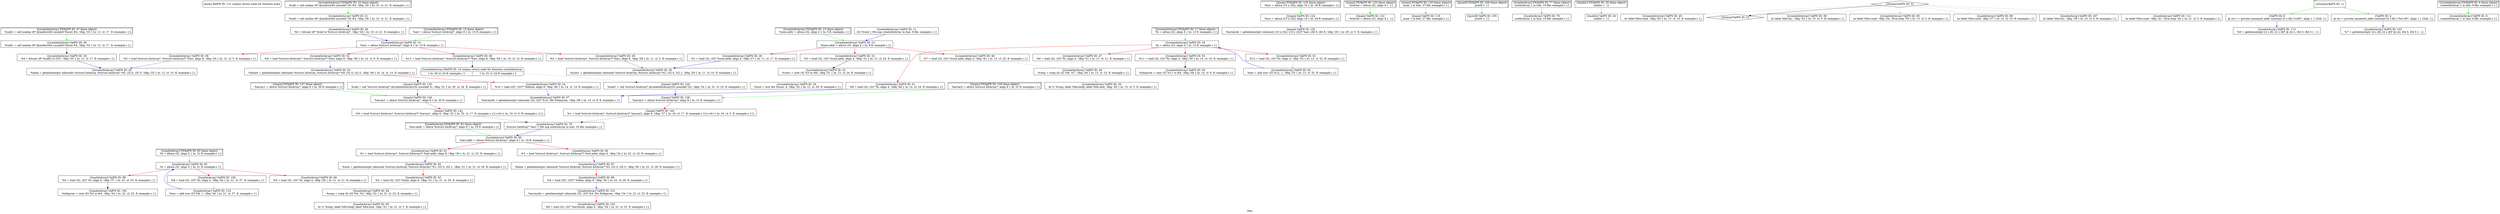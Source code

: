 digraph "PAG" {
	label="PAG";

	Node0x618266fd7210 [shape=record,shape=Mrecord,label="{[main] RetPN ID: 121 unique return node for function main}"];
	Node0x618266fd6c20 [shape=record,shape=Mrecord,label="{[createIntArray] RetPN ID: 10 unique return node for function createIntArray|{<s0>\{ ln: 30  cl: 24  fl: example.c \}|<s1>\{ ln: 31  cl: 24  fl: example.c \}}}"];
	Node0x618266fd6c20:s0 -> Node0x618266fd3c90[color=black,style=dotted];
	Node0x618266fd6c20:s1 -> Node0x618266fd4020[color=black,style=dotted];
	Node0x618266fd6af0 [shape=record,shape=box3d,label="{[main] FIObjPN ID: 129 (base object)\n   %array2 = alloca %struct.IntArray*, align 8 \{ ln: 31 fl: example.c \}}"];
	Node0x618266fd6af0 -> Node0x618266fd3440[color=green];
	Node0x618266fd6950 [shape=record,shape=box3d,label="{[main] FIObjPN ID: 127 (base object)\n   %array1 = alloca %struct.IntArray*, align 8 \{ ln: 30 fl: example.c \}}"];
	Node0x618266fd6950 -> Node0x618266fd3310[color=green];
	Node0x618266fd67b0 [shape=record,shape=box3d,label="{[main] FIObjPN ID: 125 (base object)\n   %arr = alloca [10 x i32], align 16 \{ ln: 28 fl: example.c \}}"];
	Node0x618266fd67b0 -> Node0x618266fd31e0[color=green];
	Node0x618266fd6610 [shape=record,shape=box3d,label="{[main] FIObjPN ID: 123 (base object)\n   %retval = alloca i32, align 4 \{  \}}"];
	Node0x618266fd6610 -> Node0x618266fd30b0[color=green];
	Node0x618266fd6470 [shape=record,shape=box3d,label="{[main] FIObjPN ID: 120 (base object)\n main \{ in line: 27 file: example.c \}}"];
	Node0x618266fd6470 -> Node0x618266fd2f80[color=green];
	Node0x618266fd62d0 [shape=record,shape=box3d,label="{[printf] FIObjPN ID: 106 (base object)\n printf \{  \}}"];
	Node0x618266fd62d0 -> Node0x618266fd2140[color=green];
	Node0x618266fd6130 [shape=record,shape=box3d,label="{[useIntArray] FIObjPN ID: 83 (base object)\n   %i = alloca i32, align 4 \{ ln: 21 fl: example.c \}}"];
	Node0x618266fd6130 -> Node0x618266fd0980[color=green];
	Node0x618266fd5f90 [shape=record,shape=box3d,label="{[useIntArray] FIObjPN ID: 81 (base object)\n   %arr.addr = alloca %struct.IntArray*, align 8 \{ ln: 19 fl: example.c \}}"];
	Node0x618266fd5f90 -> Node0x618266fd0850[color=green];
	Node0x618266fd5df0 [shape=record,shape=box3d,label="{[useIntArray] FIObjPN ID: 77 (base object)\n useIntArray \{ in line: 19 file: example.c \}}"];
	Node0x618266fd5df0 -> Node0x618266fceb60[color=green];
	Node0x618266fd5c50 [shape=record,shape=box3d,label="{[createIntArray] FIObjPN ID: 37 (base object)\n   %call2 = call noalias i8* @malloc(i64 noundef %mul) #4, !dbg !33 \{ ln: 12  cl: 17  fl: example.c \}}"];
	Node0x618266fd5c50 -> Node0x618266fcd860[color=green];
	Node0x618266fd5ab0 [shape=record,shape=box3d,label="{[createIntArray] FIObjPN ID: 22 (base object)\n   %call = call noalias i8* @malloc(i64 noundef 16) #4, !dbg !26 \{ ln: 10  cl: 21  fl: example.c \}}"];
	Node0x618266fd5ab0 -> Node0x618266fcca20[color=green];
	Node0x618266fd5910 [shape=record,shape=box3d,label="{[malloc] FIObjPN ID: 25 (base object)\n malloc \{  \}}"];
	Node0x618266fd5910 -> Node0x618266fcc8f0[color=green];
	Node0x618266fcf280 [shape=record,shape=box,label="{[createIntArray] ValPN ID: 57\n   %arrayidx = getelementptr inbounds i32, i32* %10, i64 %idxprom, !dbg !48 \{ ln: 14  cl: 9  fl: example.c \}}"];
	Node0x618266fcf150 [shape=record,shape=box,label="{[createIntArray] ValPN ID: 56\n   %idxprom = sext i32 %11 to i64, !dbg !48 \{ ln: 14  cl: 9  fl: example.c \}}"];
	Node0x618266fcf020 [shape=record,shape=box,label="{[createIntArray] ValPN ID: 55\n   %11 = load i32, i32* %i, align 4, !dbg !50 \{ ln: 14  cl: 19  fl: example.c \}}"];
	Node0x618266fcf020 -> Node0x618266fcf150[color=black];
	Node0x618266fcedc0 [shape=record,shape=box,label="{[createIntArray] ValPN ID: 53\n   %data4 = getelementptr inbounds %struct.IntArray, %struct.IntArray* %9, i32 0, i32 0, !dbg !49 \{ ln: 14  cl: 14  fl: example.c \}}"];
	Node0x618266fcedc0 -> Node0x618266fceef0[color=red];
	Node0x618266fcec90 [shape=record,shape=box,label="{[createIntArray] ValPN ID: 52\n   %9 = load %struct.IntArray*, %struct.IntArray** %arr, align 8, !dbg !48 \{ ln: 14  cl: 9  fl: example.c \}}"];
	Node0x618266fcec90 -> Node0x618266fcedc0[color=purple];
	Node0x618266fceb60 [shape=record,shape=box,label="{[useIntArray] ValPN ID: 76\n useIntArray \{ in line: 19 file: example.c \}}"];
	Node0x618266fcea30 [shape=record,shape=box,label="{[createIntArray] ValPN ID: 51\n   %8 = load i32, i32* %i, align 4, !dbg !46 \{ ln: 14  cl: 24  fl: example.c \}}"];
	Node0x618266fcea30 -> Node0x618266fcf280[color=blue];
	Node0x618266fce900 [shape=record,shape=box,label="{[createIntArray] ValPN ID: 50\n   br i1 %cmp, label %for.body, label %for.end, !dbg !45 \{ ln: 13  cl: 5  fl: example.c \}}"];
	Node0x618266fce7d0 [shape=record,shape=box,label="{[createIntArray] ValPN ID: 49\n   %cmp = icmp slt i32 %6, %7, !dbg !44 \{ ln: 13  cl: 23  fl: example.c \}}"];
	Node0x618266fce7d0 -> Node0x618266fce900[color=grey];
	Node0x618266fce6a0 [shape=record,shape=box,label="{[createIntArray] ValPN ID: 48\n   %7 = load i32, i32* %size.addr, align 4, !dbg !43 \{ ln: 13  cl: 25  fl: example.c \}}"];
	Node0x618266fce6a0 -> Node0x618266fce7d0[color=grey];
	Node0x618266fce570 [shape=record,shape=box,label="{[createIntArray] ValPN ID: 47\n   %6 = load i32, i32* %i, align 4, !dbg !41 \{ ln: 13  cl: 21  fl: example.c \}}"];
	Node0x618266fce570 -> Node0x618266fce7d0[color=grey];
	Node0x618266fce440 [shape=record,shape=box,label="{[createIntArray] ValPN ID: 45\n   br label %for.cond, !dbg !40 \{ ln: 13  cl: 10  fl: example.c \}}"];
	Node0x618266fceef0 [shape=record,shape=box,label="{[createIntArray] ValPN ID: 54\n   %10 = load i32*, i32** %data4, align 8, !dbg !49 \{ ln: 14  cl: 14  fl: example.c \}}"];
	Node0x618266fceef0 -> Node0x618266fcf280[color=purple];
	Node0x618266fce0b0 [shape=record,shape=box,label="{[useIntArray] ValPN ID: 113\n   %9 = getelementptr [2 x i8], [2 x i8]* @.str.1, i64 0, i64 0 \{  \}}"];
	Node0x618266fcdd20 [shape=record,shape=box,label="{[createIntArray] ValPN ID: 40\n   %data = getelementptr inbounds %struct.IntArray, %struct.IntArray* %5, i32 0, i32 0, !dbg !35 \{ ln: 12  cl: 10  fl: example.c \}}"];
	Node0x618266fcdbf0 [shape=record,shape=box,label="{[createIntArray] ValPN ID: 39\n   %5 = load %struct.IntArray*, %struct.IntArray** %arr, align 8, !dbg !34 \{ ln: 12  cl: 5  fl: example.c \}}"];
	Node0x618266fcdbf0 -> Node0x618266fcdd20[color=purple];
	Node0x618266fcd990 [shape=record,shape=box,label="{[createIntArray] ValPN ID: 38\n   %4 = bitcast i8* %call2 to i32*, !dbg !33 \{ ln: 12  cl: 17  fl: example.c \}}"];
	Node0x618266fcd990 -> Node0x618266fcdd20[color=blue];
	Node0x618266fcd860 [shape=record,shape=box,label="{[createIntArray] ValPN ID: 36\n   %call2 = call noalias i8* @malloc(i64 noundef %mul) #4, !dbg !33 \{ ln: 12  cl: 17  fl: example.c \}}"];
	Node0x618266fcd860 -> Node0x618266fcd990[color=black];
	Node0x618266fcd730 [shape=record,shape=box,label="{[createIntArray] ValPN ID: 34\n   %mul = mul i64 %conv, 4, !dbg !32 \{ ln: 12  cl: 29  fl: example.c \}}"];
	Node0x618266fcd4d0 [shape=record,shape=box,label="{[createIntArray] ValPN ID: 33\n   %conv = sext i32 %3 to i64, !dbg !31 \{ ln: 12  cl: 24  fl: example.c \}}"];
	Node0x618266fcd4d0 -> Node0x618266fcd730[color=grey];
	Node0x618266fcc0a0 [shape=record,shape=box,label="{[createIntArray] ValPN ID: 12\n   %size.addr = alloca i32, align 4 \{ ln: 9 fl: example.c \}}"];
	Node0x618266fcc0a0 -> Node0x618266fccdb0[color=red];
	Node0x618266fcc0a0 -> Node0x618266fcd3a0[color=red];
	Node0x618266fcc0a0 -> Node0x618266fce6a0[color=red];
	Node0x618266fd4020 [shape=record,shape=box,label="{[main] ValPN ID: 139\n   %call1 = call %struct.IntArray* @createIntArray(i32 noundef 10), !dbg !34 \{ ln: 31  cl: 24  fl: example.c \}}"];
	Node0x618266fd4020 -> Node0x618266fd3440[color=blue];
	Node0x618266fcbe40 [shape=record,shape=box,label="{[createIntArray] ValPN ID: 11\n i32 %size \{ 0th arg createIntArray in line: 9 file: example.c \}}"];
	Node0x618266fcbe40 -> Node0x618266fcc0a0[color=blue];
	Node0x618266fcbd10 [shape=record,shape=box,label="{[createIntArray] ValPN ID: 8\n createIntArray \{ in line: 9 file: example.c \}}"];
	Node0x618266fd3c90 [shape=record,shape=box,label="{[main] ValPN ID: 135\n   %call = call %struct.IntArray* @createIntArray(i32 noundef 5), !dbg !31 \{ ln: 30  cl: 24  fl: example.c \}}"];
	Node0x618266fd3c90 -> Node0x618266fd3310[color=blue];
	Node0x618266fcbbe0 [shape=record,shape=box,label="{ValPN ID: 6\n @.str.1 = private unnamed_addr constant [2 x i8] c\"n\\00\", align 1 \{ Glob  \}}"];
	Node0x618266fcbbe0 -> Node0x618266fce0b0[color=purple];
	Node0x618266fcf740 [shape=record,shape=box,label="{[createIntArray] ValPN ID: 62\n   %inc = add nsw i32 %12, 1, !dbg !53 \{ ln: 13  cl: 32  fl: example.c \}}"];
	Node0x618266fcf740 -> Node0x618266fcc430[color=blue];
	Node0x618266fcb180 [shape=record,shape=diamond,label="{DummyValPN ID: 3}"];
	Node0x618266fcb180 -> Node0x618266fcb050[color=black];
	Node0x618266fcb180 -> Node0x618266fce440[color=grey];
	Node0x618266fcb180 -> Node0x618266fcf4e0[color=grey];
	Node0x618266fcb180 -> Node0x618266fcfda0[color=grey];
	Node0x618266fcb180 -> Node0x618266fd0f70[color=grey];
	Node0x618266fcb180 -> Node0x618266fd24d0[color=grey];
	Node0x618266fcb180 -> Node0x618266fd2990[color=grey];
	Node0x618266fcd3a0 [shape=record,shape=box,label="{[createIntArray] ValPN ID: 32\n   %3 = load i32, i32* %size.addr, align 4, !dbg !31 \{ ln: 12  cl: 24  fl: example.c \}}"];
	Node0x618266fcd3a0 -> Node0x618266fcd4d0[color=black];
	Node0x618266fcf610 [shape=record,shape=box,label="{[createIntArray] ValPN ID: 61\n   %12 = load i32, i32* %i, align 4, !dbg !53 \{ ln: 13  cl: 32  fl: example.c \}}"];
	Node0x618266fcf610 -> Node0x618266fcf740[color=grey];
	Node0x618266fcb050 [shape=record,shape=diamond,label="{DummyValPN ID: 2}"];
	Node0x618266fcaf20 [shape=record,shape=tab,label="{DummyObjPN ID: 1}"];
	Node0x618266fcaf20 -> Node0x618266fcbab0[color=green];
	Node0x618266fcaf20 -> Node0x618266fcbbe0[color=green];
	Node0x618266fd3440 [shape=record,shape=box,label="{[main] ValPN ID: 128\n   %array2 = alloca %struct.IntArray*, align 8 \{ ln: 31 fl: example.c \}}"];
	Node0x618266fd3440 -> Node0x618266fd44e0[color=red];
	Node0x618266fcd140 [shape=record,shape=box,label="{[createIntArray] ValPN ID: 30\n   %size1 = getelementptr inbounds %struct.IntArray, %struct.IntArray* %2, i32 0, i32 1, !dbg !29 \{ ln: 11  cl: 10  fl: example.c \}}"];
	Node0x618266fcf4e0 [shape=record,shape=box,label="{[createIntArray] ValPN ID: 59\n   br label %for.inc, !dbg !52 \{ ln: 15  cl: 5  fl: example.c \}}"];
	Node0x618266fccee0 [shape=record,shape=box,label="{[createIntArray] ValPN ID: 29\n   %2 = load %struct.IntArray*, %struct.IntArray** %arr, align 8, !dbg !28 \{ ln: 11  cl: 5  fl: example.c \}}"];
	Node0x618266fccee0 -> Node0x618266fcd140[color=purple];
	Node0x618266fcbab0 [shape=record,shape=box,label="{ValPN ID: 4\n @.str = private unnamed_addr constant [4 x i8] c\"%d \\00\", align 1 \{ Glob  \}}"];
	Node0x618266fcbab0 -> Node0x618266fce1e0[color=purple];
	Node0x618266fcc300 [shape=record,shape=box,label="{[createIntArray] ValPN ID: 14\n   %arr = alloca %struct.IntArray*, align 8 \{ ln: 10 fl: example.c \}}"];
	Node0x618266fcc300 -> Node0x618266fccee0[color=red];
	Node0x618266fcc300 -> Node0x618266fcdbf0[color=red];
	Node0x618266fcc300 -> Node0x618266fcec90[color=red];
	Node0x618266fcc300 -> Node0x618266fcfed0[color=red];
	Node0x618266fcc430 [shape=record,shape=box,label="{[createIntArray] ValPN ID: 16\n   %i = alloca i32, align 4 \{ ln: 13 fl: example.c \}}"];
	Node0x618266fcc430 -> Node0x618266fce570[color=red];
	Node0x618266fcc430 -> Node0x618266fcea30[color=red];
	Node0x618266fcc430 -> Node0x618266fcf020[color=red];
	Node0x618266fcc430 -> Node0x618266fcf610[color=red];
	Node0x618266fcc8f0 [shape=record,shape=box,label="{[malloc] ValPN ID: 24\n malloc \{  \}}"];
	Node0x618266fcca20 [shape=record,shape=box,label="{[createIntArray] ValPN ID: 21\n   %call = call noalias i8* @malloc(i64 noundef 16) #4, !dbg !26 \{ ln: 10  cl: 21  fl: example.c \}}"];
	Node0x618266fcca20 -> Node0x618266fccb50[color=black];
	Node0x618266fccb50 [shape=record,shape=box,label="{[createIntArray] ValPN ID: 26\n   %0 = bitcast i8* %call to %struct.IntArray*, !dbg !26 \{ ln: 10  cl: 21  fl: example.c \}}"];
	Node0x618266fccb50 -> Node0x618266fcc300[color=blue];
	Node0x618266fccdb0 [shape=record,shape=box,label="{[createIntArray] ValPN ID: 28\n   %1 = load i32, i32* %size.addr, align 4, !dbg !27 \{ ln: 11  cl: 17  fl: example.c \}}"];
	Node0x618266fccdb0 -> Node0x618266fcd140[color=blue];
	Node0x618266fce1e0 [shape=record,shape=box,label="{[useIntArray] ValPN ID: 103\n   %7 = getelementptr [4 x i8], [4 x i8]* @.str, i64 0, i64 0 \{  \}}"];
	Node0x618266fcfda0 [shape=record,shape=box,label="{[createIntArray] ValPN ID: 65\n   br label %for.cond, !dbg !54, !llvm.loop !55 \{ ln: 13  cl: 5  fl: example.c \}}"];
	Node0x618266fcfed0 [shape=record,shape=box,label="{[createIntArray] ValPN ID: 66\n   %13 = load %struct.IntArray*, %struct.IntArray** %arr, align 8, !dbg !58 \{ ln: 16  cl: 12  fl: example.c \}}"];
	Node0x618266fcfed0 -> Node0x618266fd6c20[color=black];
	Node0x618266fd05f0 [shape=record,shape=box,label="{[useIntArray] ValPN ID: 79\n %struct.IntArray* %arr \{ 0th arg useIntArray in line: 19 file: example.c \}}"];
	Node0x618266fd05f0 -> Node0x618266fd0850[color=blue];
	Node0x618266fd0850 [shape=record,shape=box,label="{[useIntArray] ValPN ID: 80\n   %arr.addr = alloca %struct.IntArray*, align 8 \{ ln: 19 fl: example.c \}}"];
	Node0x618266fd0850 -> Node0x618266fd11d0[color=red];
	Node0x618266fd0850 -> Node0x618266fd17c0[color=red];
	Node0x618266fd0980 [shape=record,shape=box,label="{[useIntArray] ValPN ID: 82\n   %i = alloca i32, align 4 \{ ln: 21 fl: example.c \}}"];
	Node0x618266fd0980 -> Node0x618266fd10a0[color=red];
	Node0x618266fd0980 -> Node0x618266fd1b50[color=red];
	Node0x618266fd0980 -> Node0x618266fd2600[color=red];
	Node0x618266fd0f70 [shape=record,shape=box,label="{[useIntArray] ValPN ID: 88\n   br label %for.cond, !dbg !27 \{ ln: 21  cl: 10  fl: example.c \}}"];
	Node0x618266fd10a0 [shape=record,shape=box,label="{[useIntArray] ValPN ID: 90\n   %0 = load i32, i32* %i, align 4, !dbg !28 \{ ln: 21  cl: 21  fl: example.c \}}"];
	Node0x618266fd10a0 -> Node0x618266fd1560[color=grey];
	Node0x618266fd11d0 [shape=record,shape=box,label="{[useIntArray] ValPN ID: 91\n   %1 = load %struct.IntArray*, %struct.IntArray** %arr.addr, align 8, !dbg !30 \{ ln: 21  cl: 25  fl: example.c \}}"];
	Node0x618266fd11d0 -> Node0x618266fd1300[color=purple];
	Node0x618266fd1300 [shape=record,shape=box,label="{[useIntArray] ValPN ID: 92\n   %size = getelementptr inbounds %struct.IntArray, %struct.IntArray* %1, i32 0, i32 1, !dbg !31 \{ ln: 21  cl: 30  fl: example.c \}}"];
	Node0x618266fd1300 -> Node0x618266fd1430[color=red];
	Node0x618266fd1430 [shape=record,shape=box,label="{[useIntArray] ValPN ID: 93\n   %2 = load i32, i32* %size, align 8, !dbg !31 \{ ln: 21  cl: 30  fl: example.c \}}"];
	Node0x618266fd1430 -> Node0x618266fd1560[color=grey];
	Node0x618266fd1560 [shape=record,shape=box,label="{[useIntArray] ValPN ID: 94\n   %cmp = icmp slt i32 %0, %2, !dbg !32 \{ ln: 21  cl: 23  fl: example.c \}}"];
	Node0x618266fd1560 -> Node0x618266fd1690[color=grey];
	Node0x618266fd1690 [shape=record,shape=box,label="{[useIntArray] ValPN ID: 95\n   br i1 %cmp, label %for.body, label %for.end, !dbg !33 \{ ln: 21  cl: 5  fl: example.c \}}"];
	Node0x618266fd17c0 [shape=record,shape=box,label="{[useIntArray] ValPN ID: 96\n   %3 = load %struct.IntArray*, %struct.IntArray** %arr.addr, align 8, !dbg !34 \{ ln: 22  cl: 23  fl: example.c \}}"];
	Node0x618266fd17c0 -> Node0x618266fd18f0[color=purple];
	Node0x618266fd18f0 [shape=record,shape=box,label="{[useIntArray] ValPN ID: 97\n   %data = getelementptr inbounds %struct.IntArray, %struct.IntArray* %3, i32 0, i32 0, !dbg !36 \{ ln: 22  cl: 28  fl: example.c \}}"];
	Node0x618266fd18f0 -> Node0x618266fd1a20[color=red];
	Node0x618266fd1a20 [shape=record,shape=box,label="{[useIntArray] ValPN ID: 98\n   %4 = load i32*, i32** %data, align 8, !dbg !36 \{ ln: 22  cl: 28  fl: example.c \}}"];
	Node0x618266fd1a20 -> Node0x618266fd1db0[color=purple];
	Node0x618266fd1b50 [shape=record,shape=box,label="{[useIntArray] ValPN ID: 99\n   %5 = load i32, i32* %i, align 4, !dbg !37 \{ ln: 22  cl: 33  fl: example.c \}}"];
	Node0x618266fd1b50 -> Node0x618266fd1c80[color=black];
	Node0x618266fd1c80 [shape=record,shape=box,label="{[useIntArray] ValPN ID: 100\n   %idxprom = sext i32 %5 to i64, !dbg !34 \{ ln: 22  cl: 23  fl: example.c \}}"];
	Node0x618266fd1db0 [shape=record,shape=box,label="{[useIntArray] ValPN ID: 101\n   %arrayidx = getelementptr inbounds i32, i32* %4, i64 %idxprom, !dbg !34 \{ ln: 22  cl: 23  fl: example.c \}}"];
	Node0x618266fd1db0 -> Node0x618266fd1ee0[color=red];
	Node0x618266fd1ee0 [shape=record,shape=box,label="{[useIntArray] ValPN ID: 102\n   %6 = load i32, i32* %arrayidx, align 4, !dbg !34 \{ ln: 22  cl: 23  fl: example.c \}}"];
	Node0x618266fd36a0 [shape=record,shape=box,label="{[main] ValPN ID: 132\n   %arrayidx = getelementptr inbounds [10 x i32], [10 x i32]* %arr, i64 0, i64 9, !dbg !20 \{ ln: 29  cl: 5  fl: example.c \}}"];
	Node0x618266fd2140 [shape=record,shape=box,label="{[printf] ValPN ID: 105\n printf \{  \}}"];
	Node0x618266fd24d0 [shape=record,shape=box,label="{[useIntArray] ValPN ID: 107\n   br label %for.inc, !dbg !39 \{ ln: 23  cl: 5  fl: example.c \}}"];
	Node0x618266fd2600 [shape=record,shape=box,label="{[useIntArray] ValPN ID: 109\n   %8 = load i32, i32* %i, align 4, !dbg !40 \{ ln: 21  cl: 37  fl: example.c \}}"];
	Node0x618266fd2600 -> Node0x618266fd2730[color=grey];
	Node0x618266fd2730 [shape=record,shape=box,label="{[useIntArray] ValPN ID: 110\n   %inc = add nsw i32 %8, 1, !dbg !40 \{ ln: 21  cl: 37  fl: example.c \}}"];
	Node0x618266fd2730 -> Node0x618266fd0980[color=blue];
	Node0x618266fd2990 [shape=record,shape=box,label="{[useIntArray] ValPN ID: 112\n   br label %for.cond, !dbg !41, !llvm.loop !42 \{ ln: 21  cl: 5  fl: example.c \}}"];
	Node0x618266fd2f80 [shape=record,shape=box,label="{[main] ValPN ID: 119\n main \{ in line: 27 file: example.c \}}"];
	Node0x618266fd30b0 [shape=record,shape=box,label="{[main] ValPN ID: 122\n   %retval = alloca i32, align 4 \{  \}}"];
	Node0x618266fd31e0 [shape=record,shape=box,label="{[main] ValPN ID: 124\n   %arr = alloca [10 x i32], align 16 \{ ln: 28 fl: example.c \}}"];
	Node0x618266fd31e0 -> Node0x618266fd36a0[color=purple];
	Node0x618266fd3310 [shape=record,shape=box,label="{[main] ValPN ID: 126\n   %array1 = alloca %struct.IntArray*, align 8 \{ ln: 30 fl: example.c \}}"];
	Node0x618266fd3310 -> Node0x618266fd4280[color=red];
	Node0x618266fd48e0 [shape=record,shape=box3d,label="{[createIntArray] FIObjPN ID: 9 (base object)\n createIntArray \{ in line: 9 file: example.c \}}"];
	Node0x618266fd48e0 -> Node0x618266fcbd10[color=green];
	Node0x618266fd4a80 [shape=record,shape=box3d,label="{[createIntArray] FIObjPN ID: 13 (base object)\n   %size.addr = alloca i32, align 4 \{ ln: 9 fl: example.c \}}"];
	Node0x618266fd4a80 -> Node0x618266fcc0a0[color=green];
	Node0x618266fd4280 [shape=record,shape=box,label="{[main] ValPN ID: 142\n   %0 = load %struct.IntArray*, %struct.IntArray** %array1, align 8, !dbg !35 \{ ln: 33  cl: 17  fl: example.c \}|{<s0>\{ ln: 33  cl: 5  fl: example.c \}}}"];
	Node0x618266fd4280:s0 -> Node0x618266fd05f0[color=black,style=dashed];
	Node0x618266fd4c20 [shape=record,shape=box3d,label="{[createIntArray] FIObjPN ID: 15 (base object)\n   %arr = alloca %struct.IntArray*, align 8 \{ ln: 10 fl: example.c \}}"];
	Node0x618266fd4c20 -> Node0x618266fcc300[color=green];
	Node0x618266fd44e0 [shape=record,shape=box,label="{[main] ValPN ID: 144\n   %1 = load %struct.IntArray*, %struct.IntArray** %array2, align 8, !dbg !37 \{ ln: 34  cl: 17  fl: example.c \}|{<s0>\{ ln: 34  cl: 5  fl: example.c \}}}"];
	Node0x618266fd44e0:s0 -> Node0x618266fd05f0[color=black,style=dashed];
	Node0x618266fd4dc0 [shape=record,shape=box3d,label="{[createIntArray] FIObjPN ID: 17 (base object)\n   %i = alloca i32, align 4 \{ ln: 13 fl: example.c \}}"];
	Node0x618266fd4dc0 -> Node0x618266fcc430[color=green];
}
